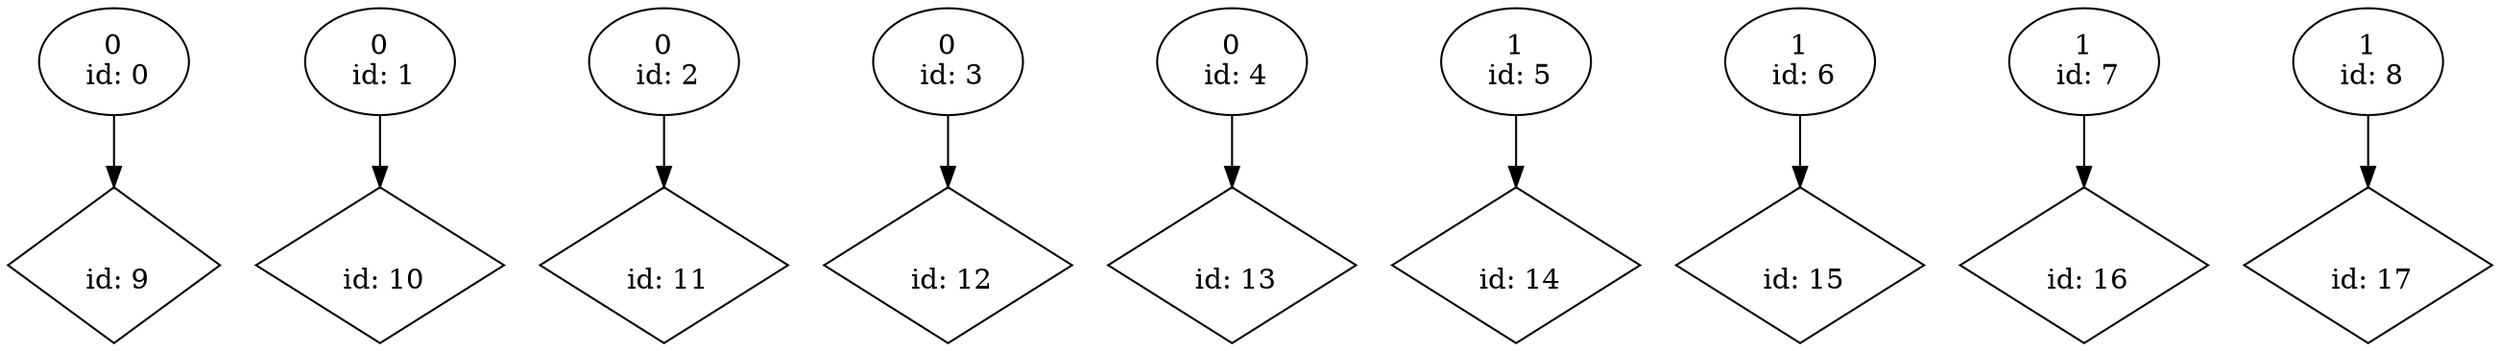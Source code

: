 digraph G {
n0 [label="0\n id: 0"];
n1 [label="0\n id: 1"];
n2 [label="0\n id: 2"];
n3 [label="0\n id: 3"];
n4 [label="0\n id: 4"];
n5 [label="1\n id: 5"];
n6 [label="1\n id: 6"];
n7 [label="1\n id: 7"];
n8 [label="1\n id: 8"];
n9 [label="\n id: 9",shape="diamond"];
n10 [label="\n id: 10",shape="diamond"];
n11 [label="\n id: 11",shape="diamond"];
n12 [label="\n id: 12",shape="diamond"];
n13 [label="\n id: 13",shape="diamond"];
n14 [label="\n id: 14",shape="diamond"];
n15 [label="\n id: 15",shape="diamond"];
n16 [label="\n id: 16",shape="diamond"];
n17 [label="\n id: 17",shape="diamond"];
n0 -> n9
n1 -> n10
n2 -> n11
n3 -> n12
n4 -> n13
n5 -> n14
n6 -> n15
n7 -> n16
n8 -> n17
}